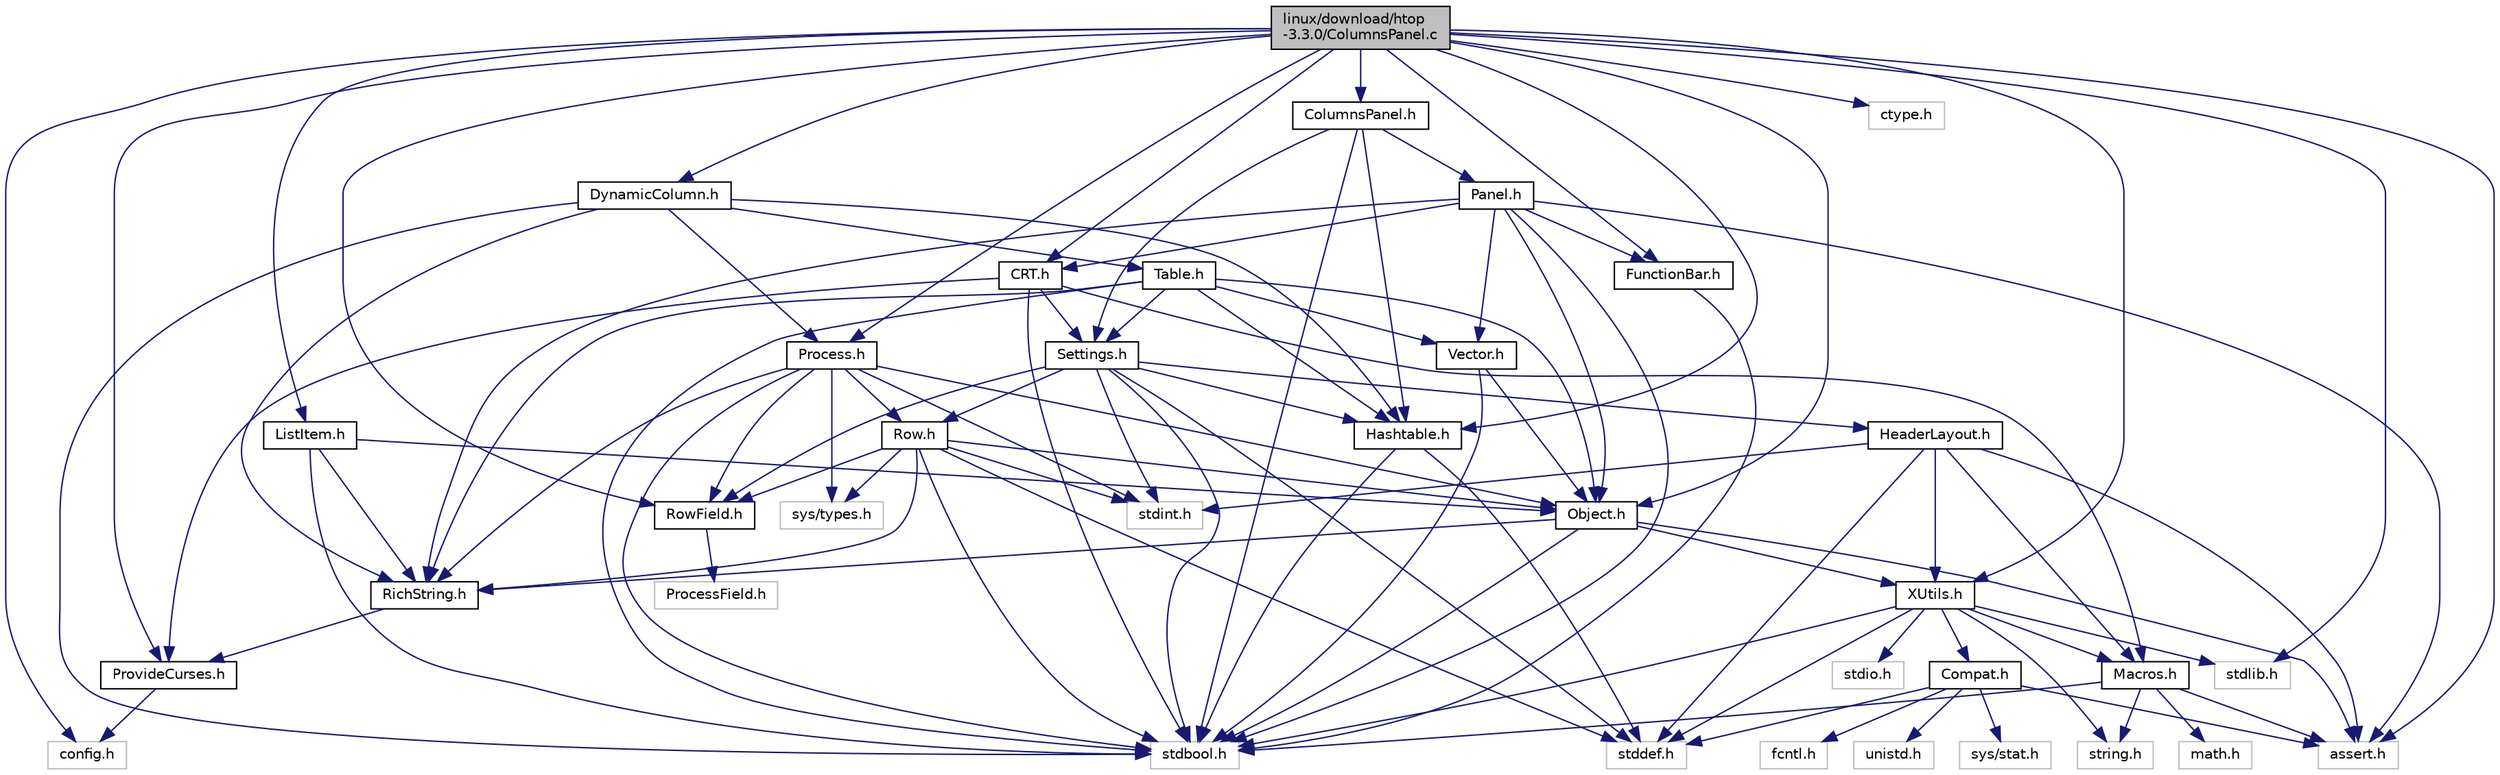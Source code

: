 digraph "linux/download/htop-3.3.0/ColumnsPanel.c"
{
  edge [fontname="Helvetica",fontsize="10",labelfontname="Helvetica",labelfontsize="10"];
  node [fontname="Helvetica",fontsize="10",shape=record];
  Node0 [label="linux/download/htop\l-3.3.0/ColumnsPanel.c",height=0.2,width=0.4,color="black", fillcolor="grey75", style="filled", fontcolor="black"];
  Node0 -> Node1 [color="midnightblue",fontsize="10",style="solid"];
  Node1 [label="config.h",height=0.2,width=0.4,color="grey75", fillcolor="white", style="filled"];
  Node0 -> Node2 [color="midnightblue",fontsize="10",style="solid"];
  Node2 [label="ColumnsPanel.h",height=0.2,width=0.4,color="black", fillcolor="white", style="filled",URL="$ColumnsPanel_8h.html"];
  Node2 -> Node3 [color="midnightblue",fontsize="10",style="solid"];
  Node3 [label="stdbool.h",height=0.2,width=0.4,color="grey75", fillcolor="white", style="filled"];
  Node2 -> Node4 [color="midnightblue",fontsize="10",style="solid"];
  Node4 [label="Hashtable.h",height=0.2,width=0.4,color="black", fillcolor="white", style="filled",URL="$Hashtable_8h.html"];
  Node4 -> Node3 [color="midnightblue",fontsize="10",style="solid"];
  Node4 -> Node5 [color="midnightblue",fontsize="10",style="solid"];
  Node5 [label="stddef.h",height=0.2,width=0.4,color="grey75", fillcolor="white", style="filled"];
  Node2 -> Node6 [color="midnightblue",fontsize="10",style="solid"];
  Node6 [label="Panel.h",height=0.2,width=0.4,color="black", fillcolor="white", style="filled",URL="$Panel_8h.html"];
  Node6 -> Node7 [color="midnightblue",fontsize="10",style="solid"];
  Node7 [label="assert.h",height=0.2,width=0.4,color="grey75", fillcolor="white", style="filled"];
  Node6 -> Node3 [color="midnightblue",fontsize="10",style="solid"];
  Node6 -> Node8 [color="midnightblue",fontsize="10",style="solid"];
  Node8 [label="CRT.h",height=0.2,width=0.4,color="black", fillcolor="white", style="filled",URL="$CRT_8h.html"];
  Node8 -> Node3 [color="midnightblue",fontsize="10",style="solid"];
  Node8 -> Node9 [color="midnightblue",fontsize="10",style="solid"];
  Node9 [label="Macros.h",height=0.2,width=0.4,color="black", fillcolor="white", style="filled",URL="$Macros_8h.html"];
  Node9 -> Node7 [color="midnightblue",fontsize="10",style="solid"];
  Node9 -> Node10 [color="midnightblue",fontsize="10",style="solid"];
  Node10 [label="math.h",height=0.2,width=0.4,color="grey75", fillcolor="white", style="filled"];
  Node9 -> Node3 [color="midnightblue",fontsize="10",style="solid"];
  Node9 -> Node11 [color="midnightblue",fontsize="10",style="solid"];
  Node11 [label="string.h",height=0.2,width=0.4,color="grey75", fillcolor="white", style="filled"];
  Node8 -> Node12 [color="midnightblue",fontsize="10",style="solid"];
  Node12 [label="ProvideCurses.h",height=0.2,width=0.4,color="black", fillcolor="white", style="filled",URL="$ProvideCurses_8h.html"];
  Node12 -> Node1 [color="midnightblue",fontsize="10",style="solid"];
  Node8 -> Node13 [color="midnightblue",fontsize="10",style="solid"];
  Node13 [label="Settings.h",height=0.2,width=0.4,color="black", fillcolor="white", style="filled",URL="$Settings_8h.html"];
  Node13 -> Node3 [color="midnightblue",fontsize="10",style="solid"];
  Node13 -> Node5 [color="midnightblue",fontsize="10",style="solid"];
  Node13 -> Node14 [color="midnightblue",fontsize="10",style="solid"];
  Node14 [label="stdint.h",height=0.2,width=0.4,color="grey75", fillcolor="white", style="filled"];
  Node13 -> Node4 [color="midnightblue",fontsize="10",style="solid"];
  Node13 -> Node15 [color="midnightblue",fontsize="10",style="solid"];
  Node15 [label="HeaderLayout.h",height=0.2,width=0.4,color="black", fillcolor="white", style="filled",URL="$HeaderLayout_8h.html"];
  Node15 -> Node7 [color="midnightblue",fontsize="10",style="solid"];
  Node15 -> Node5 [color="midnightblue",fontsize="10",style="solid"];
  Node15 -> Node14 [color="midnightblue",fontsize="10",style="solid"];
  Node15 -> Node9 [color="midnightblue",fontsize="10",style="solid"];
  Node15 -> Node16 [color="midnightblue",fontsize="10",style="solid"];
  Node16 [label="XUtils.h",height=0.2,width=0.4,color="black", fillcolor="white", style="filled",URL="$XUtils_8h.html"];
  Node16 -> Node3 [color="midnightblue",fontsize="10",style="solid"];
  Node16 -> Node5 [color="midnightblue",fontsize="10",style="solid"];
  Node16 -> Node17 [color="midnightblue",fontsize="10",style="solid"];
  Node17 [label="stdio.h",height=0.2,width=0.4,color="grey75", fillcolor="white", style="filled"];
  Node16 -> Node18 [color="midnightblue",fontsize="10",style="solid"];
  Node18 [label="stdlib.h",height=0.2,width=0.4,color="grey75", fillcolor="white", style="filled"];
  Node16 -> Node11 [color="midnightblue",fontsize="10",style="solid"];
  Node16 -> Node19 [color="midnightblue",fontsize="10",style="solid"];
  Node19 [label="Compat.h",height=0.2,width=0.4,color="black", fillcolor="white", style="filled",URL="$Compat_8h.html"];
  Node19 -> Node7 [color="midnightblue",fontsize="10",style="solid"];
  Node19 -> Node20 [color="midnightblue",fontsize="10",style="solid"];
  Node20 [label="fcntl.h",height=0.2,width=0.4,color="grey75", fillcolor="white", style="filled"];
  Node19 -> Node5 [color="midnightblue",fontsize="10",style="solid"];
  Node19 -> Node21 [color="midnightblue",fontsize="10",style="solid"];
  Node21 [label="unistd.h",height=0.2,width=0.4,color="grey75", fillcolor="white", style="filled"];
  Node19 -> Node22 [color="midnightblue",fontsize="10",style="solid"];
  Node22 [label="sys/stat.h",height=0.2,width=0.4,color="grey75", fillcolor="white", style="filled"];
  Node16 -> Node9 [color="midnightblue",fontsize="10",style="solid"];
  Node13 -> Node23 [color="midnightblue",fontsize="10",style="solid"];
  Node23 [label="Row.h",height=0.2,width=0.4,color="black", fillcolor="white", style="filled",URL="$Row_8h.html"];
  Node23 -> Node3 [color="midnightblue",fontsize="10",style="solid"];
  Node23 -> Node5 [color="midnightblue",fontsize="10",style="solid"];
  Node23 -> Node14 [color="midnightblue",fontsize="10",style="solid"];
  Node23 -> Node24 [color="midnightblue",fontsize="10",style="solid"];
  Node24 [label="sys/types.h",height=0.2,width=0.4,color="grey75", fillcolor="white", style="filled"];
  Node23 -> Node25 [color="midnightblue",fontsize="10",style="solid"];
  Node25 [label="Object.h",height=0.2,width=0.4,color="black", fillcolor="white", style="filled",URL="$Object_8h.html"];
  Node25 -> Node7 [color="midnightblue",fontsize="10",style="solid"];
  Node25 -> Node3 [color="midnightblue",fontsize="10",style="solid"];
  Node25 -> Node26 [color="midnightblue",fontsize="10",style="solid"];
  Node26 [label="RichString.h",height=0.2,width=0.4,color="black", fillcolor="white", style="filled",URL="$RichString_8h.html"];
  Node26 -> Node12 [color="midnightblue",fontsize="10",style="solid"];
  Node25 -> Node16 [color="midnightblue",fontsize="10",style="solid"];
  Node23 -> Node26 [color="midnightblue",fontsize="10",style="solid"];
  Node23 -> Node27 [color="midnightblue",fontsize="10",style="solid"];
  Node27 [label="RowField.h",height=0.2,width=0.4,color="black", fillcolor="white", style="filled",URL="$RowField_8h.html"];
  Node27 -> Node28 [color="midnightblue",fontsize="10",style="solid"];
  Node28 [label="ProcessField.h",height=0.2,width=0.4,color="grey75", fillcolor="white", style="filled"];
  Node13 -> Node27 [color="midnightblue",fontsize="10",style="solid"];
  Node6 -> Node29 [color="midnightblue",fontsize="10",style="solid"];
  Node29 [label="FunctionBar.h",height=0.2,width=0.4,color="black", fillcolor="white", style="filled",URL="$FunctionBar_8h.html"];
  Node29 -> Node3 [color="midnightblue",fontsize="10",style="solid"];
  Node6 -> Node25 [color="midnightblue",fontsize="10",style="solid"];
  Node6 -> Node26 [color="midnightblue",fontsize="10",style="solid"];
  Node6 -> Node30 [color="midnightblue",fontsize="10",style="solid"];
  Node30 [label="Vector.h",height=0.2,width=0.4,color="black", fillcolor="white", style="filled",URL="$Vector_8h.html"];
  Node30 -> Node25 [color="midnightblue",fontsize="10",style="solid"];
  Node30 -> Node3 [color="midnightblue",fontsize="10",style="solid"];
  Node2 -> Node13 [color="midnightblue",fontsize="10",style="solid"];
  Node0 -> Node7 [color="midnightblue",fontsize="10",style="solid"];
  Node0 -> Node31 [color="midnightblue",fontsize="10",style="solid"];
  Node31 [label="ctype.h",height=0.2,width=0.4,color="grey75", fillcolor="white", style="filled"];
  Node0 -> Node18 [color="midnightblue",fontsize="10",style="solid"];
  Node0 -> Node8 [color="midnightblue",fontsize="10",style="solid"];
  Node0 -> Node32 [color="midnightblue",fontsize="10",style="solid"];
  Node32 [label="DynamicColumn.h",height=0.2,width=0.4,color="black", fillcolor="white", style="filled",URL="$DynamicColumn_8h.html"];
  Node32 -> Node3 [color="midnightblue",fontsize="10",style="solid"];
  Node32 -> Node4 [color="midnightblue",fontsize="10",style="solid"];
  Node32 -> Node33 [color="midnightblue",fontsize="10",style="solid"];
  Node33 [label="Process.h",height=0.2,width=0.4,color="black", fillcolor="white", style="filled",URL="$Process_8h.html"];
  Node33 -> Node3 [color="midnightblue",fontsize="10",style="solid"];
  Node33 -> Node14 [color="midnightblue",fontsize="10",style="solid"];
  Node33 -> Node24 [color="midnightblue",fontsize="10",style="solid"];
  Node33 -> Node25 [color="midnightblue",fontsize="10",style="solid"];
  Node33 -> Node26 [color="midnightblue",fontsize="10",style="solid"];
  Node33 -> Node23 [color="midnightblue",fontsize="10",style="solid"];
  Node33 -> Node27 [color="midnightblue",fontsize="10",style="solid"];
  Node32 -> Node26 [color="midnightblue",fontsize="10",style="solid"];
  Node32 -> Node34 [color="midnightblue",fontsize="10",style="solid"];
  Node34 [label="Table.h",height=0.2,width=0.4,color="black", fillcolor="white", style="filled",URL="$Table_8h.html"];
  Node34 -> Node3 [color="midnightblue",fontsize="10",style="solid"];
  Node34 -> Node4 [color="midnightblue",fontsize="10",style="solid"];
  Node34 -> Node25 [color="midnightblue",fontsize="10",style="solid"];
  Node34 -> Node26 [color="midnightblue",fontsize="10",style="solid"];
  Node34 -> Node13 [color="midnightblue",fontsize="10",style="solid"];
  Node34 -> Node30 [color="midnightblue",fontsize="10",style="solid"];
  Node0 -> Node29 [color="midnightblue",fontsize="10",style="solid"];
  Node0 -> Node4 [color="midnightblue",fontsize="10",style="solid"];
  Node0 -> Node35 [color="midnightblue",fontsize="10",style="solid"];
  Node35 [label="ListItem.h",height=0.2,width=0.4,color="black", fillcolor="white", style="filled",URL="$ListItem_8h.html"];
  Node35 -> Node3 [color="midnightblue",fontsize="10",style="solid"];
  Node35 -> Node25 [color="midnightblue",fontsize="10",style="solid"];
  Node35 -> Node26 [color="midnightblue",fontsize="10",style="solid"];
  Node0 -> Node25 [color="midnightblue",fontsize="10",style="solid"];
  Node0 -> Node33 [color="midnightblue",fontsize="10",style="solid"];
  Node0 -> Node12 [color="midnightblue",fontsize="10",style="solid"];
  Node0 -> Node27 [color="midnightblue",fontsize="10",style="solid"];
  Node0 -> Node16 [color="midnightblue",fontsize="10",style="solid"];
}
